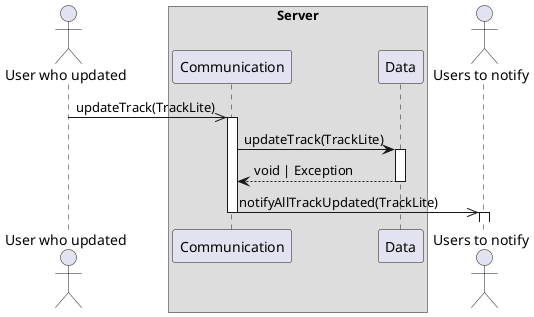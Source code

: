@startuml Edit Track (server side)
actor "User who updated" as User1
box Server
    participant Communication
    participant Data
end box
actor "Users to notify" as User2

User1 ->> Communication : updateTrack(TrackLite)
activate Communication
Communication -> Data : updateTrack(TrackLite)
activate Data
Data --> Communication : void | Exception
deactivate Data

Communication ->> User2 : notifyAllTrackUpdated(TrackLite)
deactivate Communication
activate User2

@enduml